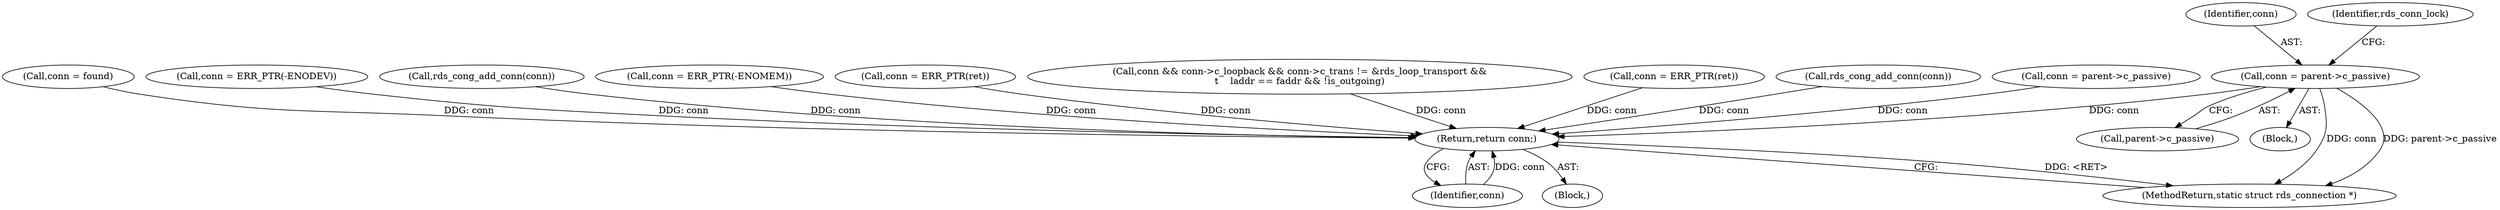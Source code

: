 digraph "0_linux_74e98eb085889b0d2d4908f59f6e00026063014f@pointer" {
"1000408" [label="(Call,conn = parent->c_passive)"];
"1000493" [label="(Return,return conn;)"];
"1000458" [label="(Call,conn = found)"];
"1000495" [label="(MethodReturn,static struct rds_connection *)"];
"1000114" [label="(Block,)"];
"1000293" [label="(Call,conn = ERR_PTR(-ENODEV))"];
"1000409" [label="(Identifier,conn)"];
"1000420" [label="(Call,rds_cong_add_conn(conn))"];
"1000410" [label="(Call,parent->c_passive)"];
"1000195" [label="(Call,conn = ERR_PTR(-ENOMEM))"];
"1000254" [label="(Call,conn = ERR_PTR(ret))"];
"1000400" [label="(Block,)"];
"1000153" [label="(Call,conn && conn->c_loopback && conn->c_trans != &rds_loop_transport &&\n\t    laddr == faddr && !is_outgoing)"];
"1000494" [label="(Identifier,conn)"];
"1000315" [label="(Call,conn = ERR_PTR(ret))"];
"1000490" [label="(Identifier,rds_conn_lock)"];
"1000484" [label="(Call,rds_cong_add_conn(conn))"];
"1000493" [label="(Return,return conn;)"];
"1000176" [label="(Call,conn = parent->c_passive)"];
"1000408" [label="(Call,conn = parent->c_passive)"];
"1000408" -> "1000400"  [label="AST: "];
"1000408" -> "1000410"  [label="CFG: "];
"1000409" -> "1000408"  [label="AST: "];
"1000410" -> "1000408"  [label="AST: "];
"1000490" -> "1000408"  [label="CFG: "];
"1000408" -> "1000495"  [label="DDG: conn"];
"1000408" -> "1000495"  [label="DDG: parent->c_passive"];
"1000408" -> "1000493"  [label="DDG: conn"];
"1000493" -> "1000114"  [label="AST: "];
"1000493" -> "1000494"  [label="CFG: "];
"1000494" -> "1000493"  [label="AST: "];
"1000495" -> "1000493"  [label="CFG: "];
"1000493" -> "1000495"  [label="DDG: <RET>"];
"1000494" -> "1000493"  [label="DDG: conn"];
"1000458" -> "1000493"  [label="DDG: conn"];
"1000293" -> "1000493"  [label="DDG: conn"];
"1000254" -> "1000493"  [label="DDG: conn"];
"1000315" -> "1000493"  [label="DDG: conn"];
"1000153" -> "1000493"  [label="DDG: conn"];
"1000420" -> "1000493"  [label="DDG: conn"];
"1000176" -> "1000493"  [label="DDG: conn"];
"1000195" -> "1000493"  [label="DDG: conn"];
"1000484" -> "1000493"  [label="DDG: conn"];
}
